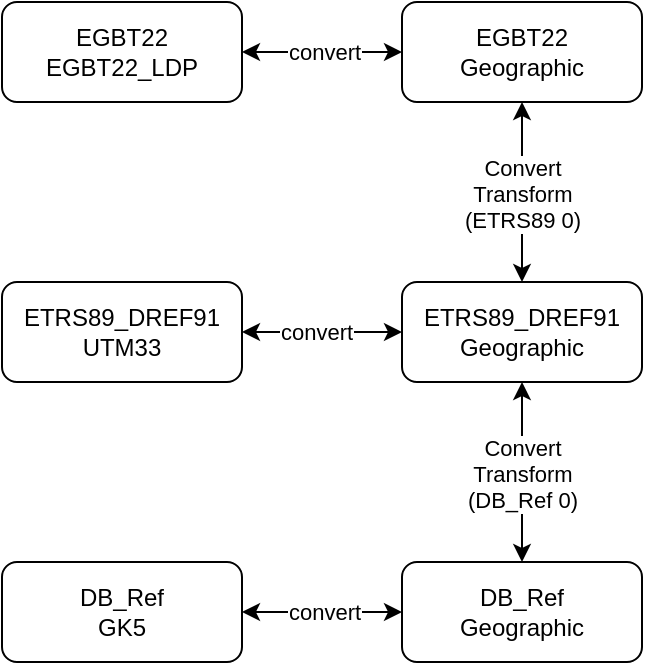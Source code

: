 <mxfile version="27.0.6">
  <diagram name="Page-1" id="42789a77-a242-8287-6e28-9cd8cfd52e62">
    <mxGraphModel dx="1161" dy="659" grid="1" gridSize="10" guides="1" tooltips="1" connect="1" arrows="1" fold="1" page="1" pageScale="1" pageWidth="1100" pageHeight="850" background="none" math="0" shadow="0">
      <root>
        <mxCell id="0" />
        <mxCell id="1" parent="0" />
        <mxCell id="rualuSy0mmf8_MVeIvTd-1" value="EGBT22&lt;br&gt;&lt;div&gt;Geographic&lt;/div&gt;" style="rounded=1;whiteSpace=wrap;html=1;" parent="1" vertex="1">
          <mxGeometry x="240" y="120" width="120" height="50" as="geometry" />
        </mxCell>
        <mxCell id="rualuSy0mmf8_MVeIvTd-2" value="&lt;div&gt;ETRS89_DREF91&lt;br&gt;UTM33&lt;/div&gt;" style="rounded=1;whiteSpace=wrap;html=1;" parent="1" vertex="1">
          <mxGeometry x="40" y="260" width="120" height="50" as="geometry" />
        </mxCell>
        <mxCell id="rualuSy0mmf8_MVeIvTd-3" value="&lt;div&gt;DB_Ref&lt;/div&gt;&lt;div&gt;GK5&lt;/div&gt;" style="rounded=1;whiteSpace=wrap;html=1;" parent="1" vertex="1">
          <mxGeometry x="40" y="400" width="120" height="50" as="geometry" />
        </mxCell>
        <mxCell id="rualuSy0mmf8_MVeIvTd-5" value="&lt;div&gt;&lt;span style=&quot;background-color: transparent; color: light-dark(rgb(0, 0, 0), rgb(255, 255, 255));&quot;&gt;ETRS89_DREF91&lt;/span&gt;&lt;/div&gt;&lt;div&gt;Geographic&lt;/div&gt;" style="rounded=1;whiteSpace=wrap;html=1;" parent="1" vertex="1">
          <mxGeometry x="240" y="260" width="120" height="50" as="geometry" />
        </mxCell>
        <mxCell id="lnWcoEWZ4ewHPQfxEo_i-1" value="" style="endArrow=classic;startArrow=classic;html=1;rounded=0;noEdgeStyle=1;edgeStyle=orthogonalEdgeStyle;" parent="1" source="lnWcoEWZ4ewHPQfxEo_i-3" target="rualuSy0mmf8_MVeIvTd-5" edge="1">
          <mxGeometry width="50" height="50" relative="1" as="geometry">
            <mxPoint x="530" y="40" as="sourcePoint" />
            <mxPoint x="300" y="310" as="targetPoint" />
            <Array as="points" />
          </mxGeometry>
        </mxCell>
        <mxCell id="lnWcoEWZ4ewHPQfxEo_i-2" value="&lt;div&gt;Convert&lt;/div&gt;&lt;div&gt;Transform&lt;/div&gt;&lt;div&gt;(DB_Ref 0&lt;span style=&quot;background-color: light-dark(#ffffff, var(--ge-dark-color, #121212)); color: light-dark(rgb(0, 0, 0), rgb(255, 255, 255));&quot;&gt;)&lt;/span&gt;&lt;/div&gt;" style="edgeLabel;html=1;align=center;verticalAlign=middle;resizable=0;points=[];" parent="lnWcoEWZ4ewHPQfxEo_i-1" vertex="1" connectable="0">
          <mxGeometry x="-0.022" relative="1" as="geometry">
            <mxPoint as="offset" />
          </mxGeometry>
        </mxCell>
        <mxCell id="lnWcoEWZ4ewHPQfxEo_i-3" value="&lt;div&gt;&lt;span style=&quot;background-color: transparent; color: light-dark(rgb(0, 0, 0), rgb(255, 255, 255));&quot;&gt;DB_Ref&lt;/span&gt;&lt;/div&gt;&lt;div&gt;Geographic&lt;/div&gt;" style="rounded=1;whiteSpace=wrap;html=1;" parent="1" vertex="1">
          <mxGeometry x="240" y="400" width="120" height="50" as="geometry" />
        </mxCell>
        <mxCell id="lnWcoEWZ4ewHPQfxEo_i-9" value="" style="endArrow=classic;startArrow=classic;html=1;rounded=0;noEdgeStyle=1;edgeStyle=orthogonalEdgeStyle;" parent="1" source="lnWcoEWZ4ewHPQfxEo_i-3" target="rualuSy0mmf8_MVeIvTd-3" edge="1">
          <mxGeometry width="50" height="50" relative="1" as="geometry">
            <mxPoint x="890" y="-110" as="sourcePoint" />
            <mxPoint x="290" y="-110" as="targetPoint" />
            <Array as="points" />
          </mxGeometry>
        </mxCell>
        <mxCell id="lnWcoEWZ4ewHPQfxEo_i-10" value="convert" style="edgeLabel;html=1;align=center;verticalAlign=middle;resizable=0;points=[];" parent="lnWcoEWZ4ewHPQfxEo_i-9" vertex="1" connectable="0">
          <mxGeometry x="0.003" y="4" relative="1" as="geometry">
            <mxPoint x="1" y="-4" as="offset" />
          </mxGeometry>
        </mxCell>
        <mxCell id="1UwG5ZyLQjh1s3nklYpK-6" value="" style="endArrow=classic;startArrow=classic;html=1;rounded=0;noEdgeStyle=1;edgeStyle=orthogonalEdgeStyle;" parent="1" source="rualuSy0mmf8_MVeIvTd-5" target="rualuSy0mmf8_MVeIvTd-2" edge="1">
          <mxGeometry width="50" height="50" relative="1" as="geometry">
            <mxPoint x="240" y="285" as="sourcePoint" />
            <mxPoint x="753" y="243" as="targetPoint" />
            <Array as="points" />
          </mxGeometry>
        </mxCell>
        <mxCell id="1UwG5ZyLQjh1s3nklYpK-7" value="convert" style="edgeLabel;html=1;align=center;verticalAlign=middle;resizable=0;points=[];" parent="1UwG5ZyLQjh1s3nklYpK-6" vertex="1" connectable="0">
          <mxGeometry x="0.003" y="4" relative="1" as="geometry">
            <mxPoint x="-3" y="-4" as="offset" />
          </mxGeometry>
        </mxCell>
        <mxCell id="o3w_Mobauw8rWiZ5uJAG-15" value="EGBT22&lt;br&gt;&lt;div&gt;EGBT22_LDP&lt;/div&gt;" style="rounded=1;whiteSpace=wrap;html=1;" parent="1" vertex="1">
          <mxGeometry x="40" y="120" width="120" height="50" as="geometry" />
        </mxCell>
        <mxCell id="o3w_Mobauw8rWiZ5uJAG-16" value="" style="endArrow=classic;startArrow=classic;html=1;rounded=0;noEdgeStyle=1;edgeStyle=orthogonalEdgeStyle;" parent="1" source="rualuSy0mmf8_MVeIvTd-1" target="o3w_Mobauw8rWiZ5uJAG-15" edge="1">
          <mxGeometry width="50" height="50" relative="1" as="geometry">
            <mxPoint x="960" y="285" as="sourcePoint" />
            <mxPoint x="860" y="110" as="targetPoint" />
            <Array as="points" />
          </mxGeometry>
        </mxCell>
        <mxCell id="o3w_Mobauw8rWiZ5uJAG-17" value="&lt;div&gt;convert&lt;/div&gt;" style="edgeLabel;html=1;align=center;verticalAlign=middle;resizable=0;points=[];" parent="o3w_Mobauw8rWiZ5uJAG-16" vertex="1" connectable="0">
          <mxGeometry x="-0.012" y="1" relative="1" as="geometry">
            <mxPoint y="-1" as="offset" />
          </mxGeometry>
        </mxCell>
        <mxCell id="DLWeUqfY_nxhB1VB_iAp-1" value="" style="endArrow=classic;startArrow=classic;html=1;rounded=0;noEdgeStyle=1;edgeStyle=orthogonalEdgeStyle;" edge="1" parent="1" source="rualuSy0mmf8_MVeIvTd-5" target="rualuSy0mmf8_MVeIvTd-1">
          <mxGeometry width="50" height="50" relative="1" as="geometry">
            <mxPoint x="300" y="280" as="sourcePoint" />
            <mxPoint x="310" y="320" as="targetPoint" />
            <Array as="points" />
          </mxGeometry>
        </mxCell>
        <mxCell id="DLWeUqfY_nxhB1VB_iAp-2" value="&lt;div&gt;Convert&lt;/div&gt;&lt;div&gt;Transform&lt;/div&gt;&lt;div&gt;(ETRS89 0&lt;span style=&quot;background-color: light-dark(#ffffff, var(--ge-dark-color, #121212)); color: light-dark(rgb(0, 0, 0), rgb(255, 255, 255));&quot;&gt;)&lt;/span&gt;&lt;/div&gt;" style="edgeLabel;html=1;align=center;verticalAlign=middle;resizable=0;points=[];" vertex="1" connectable="0" parent="DLWeUqfY_nxhB1VB_iAp-1">
          <mxGeometry x="-0.022" relative="1" as="geometry">
            <mxPoint as="offset" />
          </mxGeometry>
        </mxCell>
      </root>
    </mxGraphModel>
  </diagram>
</mxfile>

